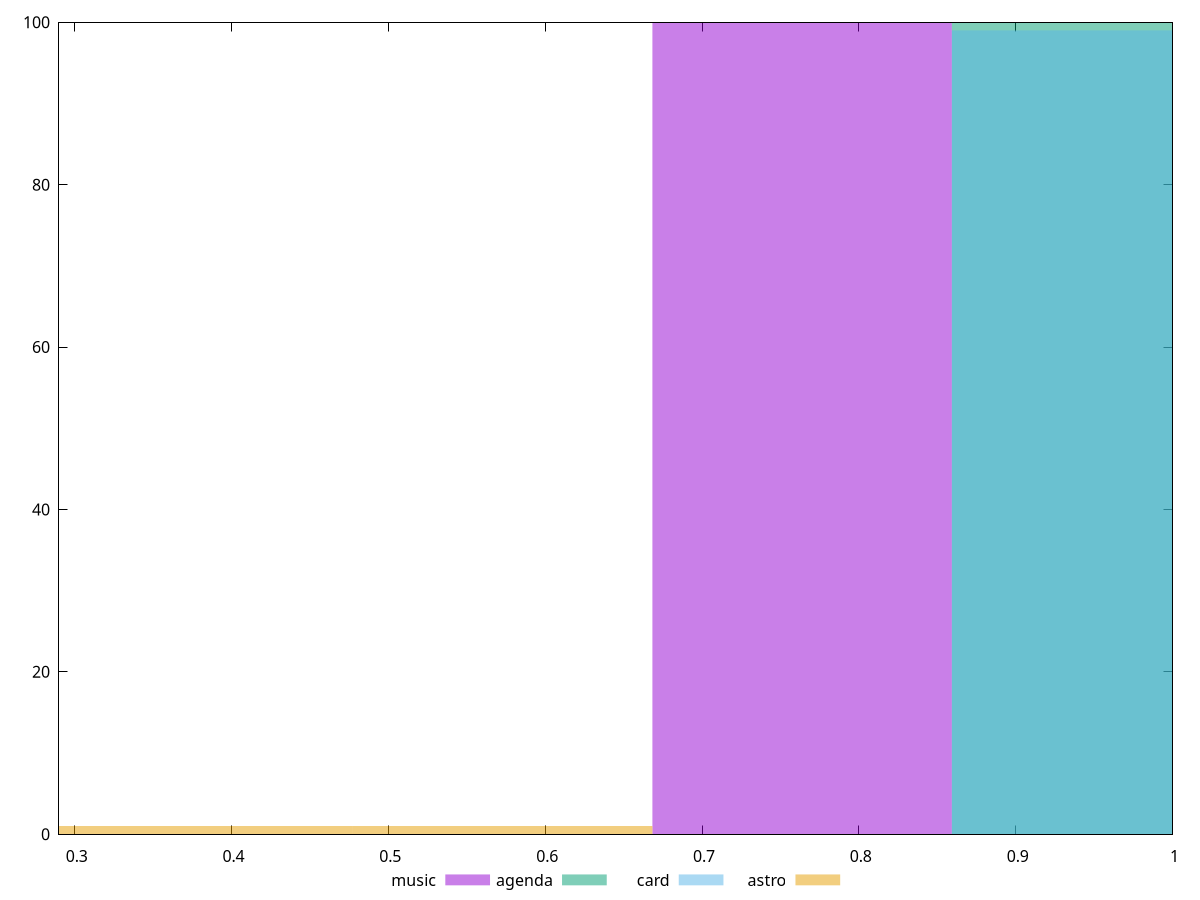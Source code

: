 reset

$music <<EOF
0.7638526184831749 100
EOF

$agenda <<EOF
0.9548157731039686 100
EOF

$card <<EOF
0.9548157731039686 99
EOF

$astro <<EOF
0.38192630924158744 1
0.5728894638623812 1
EOF

set key outside below
set boxwidth 0.19096315462079372
set xrange [0.29:1]
set yrange [0:100]
set trange [0:100]
set style fill transparent solid 0.5 noborder
set terminal svg size 640, 520 enhanced background rgb 'white'
set output "reports/report_00030_2021-02-24T20-42-31.540Z/meta/score/comparison/histogram/all_raw.svg"

plot $music title "music" with boxes, \
     $agenda title "agenda" with boxes, \
     $card title "card" with boxes, \
     $astro title "astro" with boxes

reset
